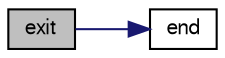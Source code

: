 digraph "exit"
{
  bgcolor="transparent";
  edge [fontname="FreeSans",fontsize="10",labelfontname="FreeSans",labelfontsize="10"];
  node [fontname="FreeSans",fontsize="10",shape=record];
  rankdir="LR";
  Node5377 [label="exit",height=0.2,width=0.4,color="black", fillcolor="grey75", style="filled", fontcolor="black"];
  Node5377 -> Node5378 [color="midnightblue",fontsize="10",style="solid",fontname="FreeSans"];
  Node5378 [label="end",height=0.2,width=0.4,color="black",URL="$a26686.html#aaf81d3fdaf258088d7692fa70cece087"];
}
